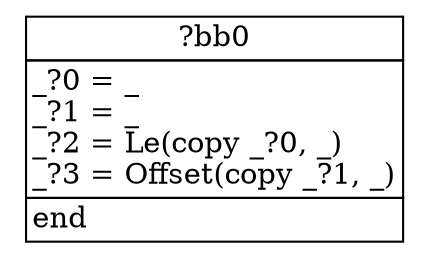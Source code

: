 digraph ControlFlowGraph {
    bb0 [shape="none", label=<<table border="0" cellborder="1" cellspacing="0"><tr><td  align="center" colspan="1">?bb0</td></tr><tr><td align="left" balign="left">_?0 = _<br/>_?1 = _<br/>_?2 = Le(copy _?0, _)<br/>_?3 = Offset(copy _?1, _)<br/></td></tr><tr><td align="left">end</td></tr></table>>];
}
